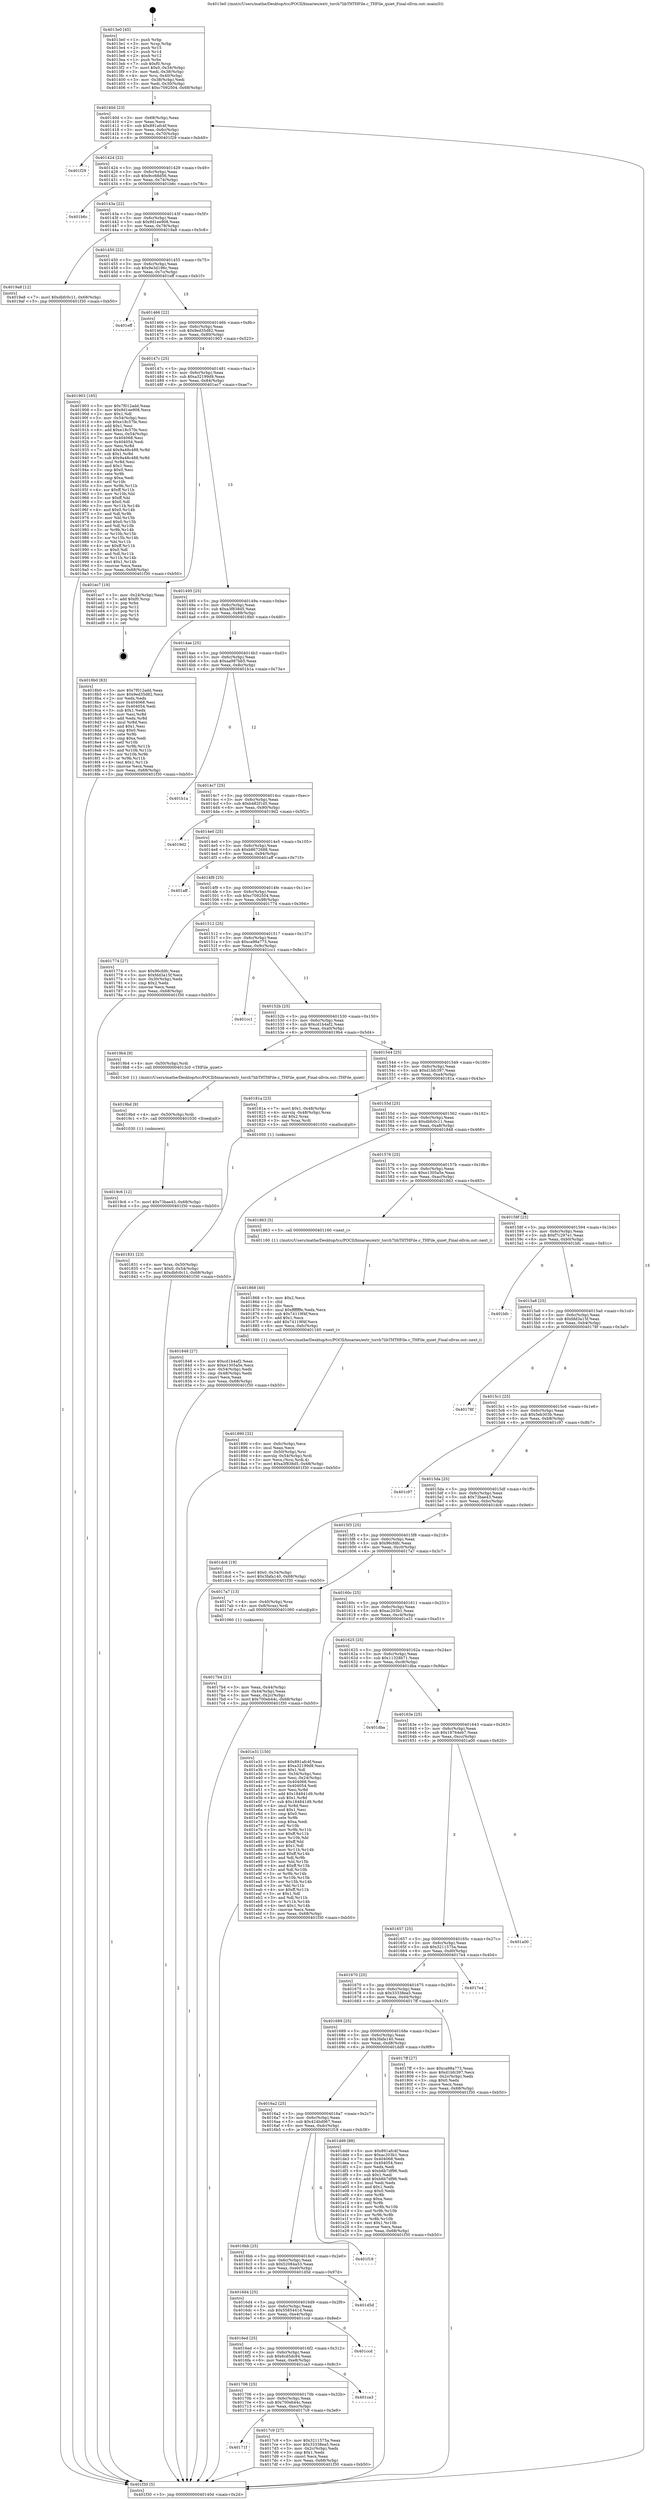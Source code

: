 digraph "0x4013e0" {
  label = "0x4013e0 (/mnt/c/Users/mathe/Desktop/tcc/POCII/binaries/extr_torch7libTHTHFile.c_THFile_quiet_Final-ollvm.out::main(0))"
  labelloc = "t"
  node[shape=record]

  Entry [label="",width=0.3,height=0.3,shape=circle,fillcolor=black,style=filled]
  "0x40140d" [label="{
     0x40140d [23]\l
     | [instrs]\l
     &nbsp;&nbsp;0x40140d \<+3\>: mov -0x68(%rbp),%eax\l
     &nbsp;&nbsp;0x401410 \<+2\>: mov %eax,%ecx\l
     &nbsp;&nbsp;0x401412 \<+6\>: sub $0x891afc4f,%ecx\l
     &nbsp;&nbsp;0x401418 \<+3\>: mov %eax,-0x6c(%rbp)\l
     &nbsp;&nbsp;0x40141b \<+3\>: mov %ecx,-0x70(%rbp)\l
     &nbsp;&nbsp;0x40141e \<+6\>: je 0000000000401f29 \<main+0xb49\>\l
  }"]
  "0x401f29" [label="{
     0x401f29\l
  }", style=dashed]
  "0x401424" [label="{
     0x401424 [22]\l
     | [instrs]\l
     &nbsp;&nbsp;0x401424 \<+5\>: jmp 0000000000401429 \<main+0x49\>\l
     &nbsp;&nbsp;0x401429 \<+3\>: mov -0x6c(%rbp),%eax\l
     &nbsp;&nbsp;0x40142c \<+5\>: sub $0x9cc68d56,%eax\l
     &nbsp;&nbsp;0x401431 \<+3\>: mov %eax,-0x74(%rbp)\l
     &nbsp;&nbsp;0x401434 \<+6\>: je 0000000000401b6c \<main+0x78c\>\l
  }"]
  Exit [label="",width=0.3,height=0.3,shape=circle,fillcolor=black,style=filled,peripheries=2]
  "0x401b6c" [label="{
     0x401b6c\l
  }", style=dashed]
  "0x40143a" [label="{
     0x40143a [22]\l
     | [instrs]\l
     &nbsp;&nbsp;0x40143a \<+5\>: jmp 000000000040143f \<main+0x5f\>\l
     &nbsp;&nbsp;0x40143f \<+3\>: mov -0x6c(%rbp),%eax\l
     &nbsp;&nbsp;0x401442 \<+5\>: sub $0x9d1ee908,%eax\l
     &nbsp;&nbsp;0x401447 \<+3\>: mov %eax,-0x78(%rbp)\l
     &nbsp;&nbsp;0x40144a \<+6\>: je 00000000004019a8 \<main+0x5c8\>\l
  }"]
  "0x4019c6" [label="{
     0x4019c6 [12]\l
     | [instrs]\l
     &nbsp;&nbsp;0x4019c6 \<+7\>: movl $0x73bae43,-0x68(%rbp)\l
     &nbsp;&nbsp;0x4019cd \<+5\>: jmp 0000000000401f30 \<main+0xb50\>\l
  }"]
  "0x4019a8" [label="{
     0x4019a8 [12]\l
     | [instrs]\l
     &nbsp;&nbsp;0x4019a8 \<+7\>: movl $0xdbfc0c11,-0x68(%rbp)\l
     &nbsp;&nbsp;0x4019af \<+5\>: jmp 0000000000401f30 \<main+0xb50\>\l
  }"]
  "0x401450" [label="{
     0x401450 [22]\l
     | [instrs]\l
     &nbsp;&nbsp;0x401450 \<+5\>: jmp 0000000000401455 \<main+0x75\>\l
     &nbsp;&nbsp;0x401455 \<+3\>: mov -0x6c(%rbp),%eax\l
     &nbsp;&nbsp;0x401458 \<+5\>: sub $0x9e3d196c,%eax\l
     &nbsp;&nbsp;0x40145d \<+3\>: mov %eax,-0x7c(%rbp)\l
     &nbsp;&nbsp;0x401460 \<+6\>: je 0000000000401eff \<main+0xb1f\>\l
  }"]
  "0x4019bd" [label="{
     0x4019bd [9]\l
     | [instrs]\l
     &nbsp;&nbsp;0x4019bd \<+4\>: mov -0x50(%rbp),%rdi\l
     &nbsp;&nbsp;0x4019c1 \<+5\>: call 0000000000401030 \<free@plt\>\l
     | [calls]\l
     &nbsp;&nbsp;0x401030 \{1\} (unknown)\l
  }"]
  "0x401eff" [label="{
     0x401eff\l
  }", style=dashed]
  "0x401466" [label="{
     0x401466 [22]\l
     | [instrs]\l
     &nbsp;&nbsp;0x401466 \<+5\>: jmp 000000000040146b \<main+0x8b\>\l
     &nbsp;&nbsp;0x40146b \<+3\>: mov -0x6c(%rbp),%eax\l
     &nbsp;&nbsp;0x40146e \<+5\>: sub $0x9ed35d82,%eax\l
     &nbsp;&nbsp;0x401473 \<+3\>: mov %eax,-0x80(%rbp)\l
     &nbsp;&nbsp;0x401476 \<+6\>: je 0000000000401903 \<main+0x523\>\l
  }"]
  "0x401890" [label="{
     0x401890 [32]\l
     | [instrs]\l
     &nbsp;&nbsp;0x401890 \<+6\>: mov -0xfc(%rbp),%ecx\l
     &nbsp;&nbsp;0x401896 \<+3\>: imul %eax,%ecx\l
     &nbsp;&nbsp;0x401899 \<+4\>: mov -0x50(%rbp),%rsi\l
     &nbsp;&nbsp;0x40189d \<+4\>: movslq -0x54(%rbp),%rdi\l
     &nbsp;&nbsp;0x4018a1 \<+3\>: mov %ecx,(%rsi,%rdi,4)\l
     &nbsp;&nbsp;0x4018a4 \<+7\>: movl $0xa3f838d5,-0x68(%rbp)\l
     &nbsp;&nbsp;0x4018ab \<+5\>: jmp 0000000000401f30 \<main+0xb50\>\l
  }"]
  "0x401903" [label="{
     0x401903 [165]\l
     | [instrs]\l
     &nbsp;&nbsp;0x401903 \<+5\>: mov $0x7f012add,%eax\l
     &nbsp;&nbsp;0x401908 \<+5\>: mov $0x9d1ee908,%ecx\l
     &nbsp;&nbsp;0x40190d \<+2\>: mov $0x1,%dl\l
     &nbsp;&nbsp;0x40190f \<+3\>: mov -0x54(%rbp),%esi\l
     &nbsp;&nbsp;0x401912 \<+6\>: sub $0xe18c57fe,%esi\l
     &nbsp;&nbsp;0x401918 \<+3\>: add $0x1,%esi\l
     &nbsp;&nbsp;0x40191b \<+6\>: add $0xe18c57fe,%esi\l
     &nbsp;&nbsp;0x401921 \<+3\>: mov %esi,-0x54(%rbp)\l
     &nbsp;&nbsp;0x401924 \<+7\>: mov 0x404068,%esi\l
     &nbsp;&nbsp;0x40192b \<+7\>: mov 0x404054,%edi\l
     &nbsp;&nbsp;0x401932 \<+3\>: mov %esi,%r8d\l
     &nbsp;&nbsp;0x401935 \<+7\>: add $0x9a48c488,%r8d\l
     &nbsp;&nbsp;0x40193c \<+4\>: sub $0x1,%r8d\l
     &nbsp;&nbsp;0x401940 \<+7\>: sub $0x9a48c488,%r8d\l
     &nbsp;&nbsp;0x401947 \<+4\>: imul %r8d,%esi\l
     &nbsp;&nbsp;0x40194b \<+3\>: and $0x1,%esi\l
     &nbsp;&nbsp;0x40194e \<+3\>: cmp $0x0,%esi\l
     &nbsp;&nbsp;0x401951 \<+4\>: sete %r9b\l
     &nbsp;&nbsp;0x401955 \<+3\>: cmp $0xa,%edi\l
     &nbsp;&nbsp;0x401958 \<+4\>: setl %r10b\l
     &nbsp;&nbsp;0x40195c \<+3\>: mov %r9b,%r11b\l
     &nbsp;&nbsp;0x40195f \<+4\>: xor $0xff,%r11b\l
     &nbsp;&nbsp;0x401963 \<+3\>: mov %r10b,%bl\l
     &nbsp;&nbsp;0x401966 \<+3\>: xor $0xff,%bl\l
     &nbsp;&nbsp;0x401969 \<+3\>: xor $0x0,%dl\l
     &nbsp;&nbsp;0x40196c \<+3\>: mov %r11b,%r14b\l
     &nbsp;&nbsp;0x40196f \<+4\>: and $0x0,%r14b\l
     &nbsp;&nbsp;0x401973 \<+3\>: and %dl,%r9b\l
     &nbsp;&nbsp;0x401976 \<+3\>: mov %bl,%r15b\l
     &nbsp;&nbsp;0x401979 \<+4\>: and $0x0,%r15b\l
     &nbsp;&nbsp;0x40197d \<+3\>: and %dl,%r10b\l
     &nbsp;&nbsp;0x401980 \<+3\>: or %r9b,%r14b\l
     &nbsp;&nbsp;0x401983 \<+3\>: or %r10b,%r15b\l
     &nbsp;&nbsp;0x401986 \<+3\>: xor %r15b,%r14b\l
     &nbsp;&nbsp;0x401989 \<+3\>: or %bl,%r11b\l
     &nbsp;&nbsp;0x40198c \<+4\>: xor $0xff,%r11b\l
     &nbsp;&nbsp;0x401990 \<+3\>: or $0x0,%dl\l
     &nbsp;&nbsp;0x401993 \<+3\>: and %dl,%r11b\l
     &nbsp;&nbsp;0x401996 \<+3\>: or %r11b,%r14b\l
     &nbsp;&nbsp;0x401999 \<+4\>: test $0x1,%r14b\l
     &nbsp;&nbsp;0x40199d \<+3\>: cmovne %ecx,%eax\l
     &nbsp;&nbsp;0x4019a0 \<+3\>: mov %eax,-0x68(%rbp)\l
     &nbsp;&nbsp;0x4019a3 \<+5\>: jmp 0000000000401f30 \<main+0xb50\>\l
  }"]
  "0x40147c" [label="{
     0x40147c [25]\l
     | [instrs]\l
     &nbsp;&nbsp;0x40147c \<+5\>: jmp 0000000000401481 \<main+0xa1\>\l
     &nbsp;&nbsp;0x401481 \<+3\>: mov -0x6c(%rbp),%eax\l
     &nbsp;&nbsp;0x401484 \<+5\>: sub $0xa32199d9,%eax\l
     &nbsp;&nbsp;0x401489 \<+6\>: mov %eax,-0x84(%rbp)\l
     &nbsp;&nbsp;0x40148f \<+6\>: je 0000000000401ec7 \<main+0xae7\>\l
  }"]
  "0x401868" [label="{
     0x401868 [40]\l
     | [instrs]\l
     &nbsp;&nbsp;0x401868 \<+5\>: mov $0x2,%ecx\l
     &nbsp;&nbsp;0x40186d \<+1\>: cltd\l
     &nbsp;&nbsp;0x40186e \<+2\>: idiv %ecx\l
     &nbsp;&nbsp;0x401870 \<+6\>: imul $0xfffffffe,%edx,%ecx\l
     &nbsp;&nbsp;0x401876 \<+6\>: sub $0x74119f4f,%ecx\l
     &nbsp;&nbsp;0x40187c \<+3\>: add $0x1,%ecx\l
     &nbsp;&nbsp;0x40187f \<+6\>: add $0x74119f4f,%ecx\l
     &nbsp;&nbsp;0x401885 \<+6\>: mov %ecx,-0xfc(%rbp)\l
     &nbsp;&nbsp;0x40188b \<+5\>: call 0000000000401160 \<next_i\>\l
     | [calls]\l
     &nbsp;&nbsp;0x401160 \{1\} (/mnt/c/Users/mathe/Desktop/tcc/POCII/binaries/extr_torch7libTHTHFile.c_THFile_quiet_Final-ollvm.out::next_i)\l
  }"]
  "0x401ec7" [label="{
     0x401ec7 [19]\l
     | [instrs]\l
     &nbsp;&nbsp;0x401ec7 \<+3\>: mov -0x24(%rbp),%eax\l
     &nbsp;&nbsp;0x401eca \<+7\>: add $0xf0,%rsp\l
     &nbsp;&nbsp;0x401ed1 \<+1\>: pop %rbx\l
     &nbsp;&nbsp;0x401ed2 \<+2\>: pop %r12\l
     &nbsp;&nbsp;0x401ed4 \<+2\>: pop %r14\l
     &nbsp;&nbsp;0x401ed6 \<+2\>: pop %r15\l
     &nbsp;&nbsp;0x401ed8 \<+1\>: pop %rbp\l
     &nbsp;&nbsp;0x401ed9 \<+1\>: ret\l
  }"]
  "0x401495" [label="{
     0x401495 [25]\l
     | [instrs]\l
     &nbsp;&nbsp;0x401495 \<+5\>: jmp 000000000040149a \<main+0xba\>\l
     &nbsp;&nbsp;0x40149a \<+3\>: mov -0x6c(%rbp),%eax\l
     &nbsp;&nbsp;0x40149d \<+5\>: sub $0xa3f838d5,%eax\l
     &nbsp;&nbsp;0x4014a2 \<+6\>: mov %eax,-0x88(%rbp)\l
     &nbsp;&nbsp;0x4014a8 \<+6\>: je 00000000004018b0 \<main+0x4d0\>\l
  }"]
  "0x401831" [label="{
     0x401831 [23]\l
     | [instrs]\l
     &nbsp;&nbsp;0x401831 \<+4\>: mov %rax,-0x50(%rbp)\l
     &nbsp;&nbsp;0x401835 \<+7\>: movl $0x0,-0x54(%rbp)\l
     &nbsp;&nbsp;0x40183c \<+7\>: movl $0xdbfc0c11,-0x68(%rbp)\l
     &nbsp;&nbsp;0x401843 \<+5\>: jmp 0000000000401f30 \<main+0xb50\>\l
  }"]
  "0x4018b0" [label="{
     0x4018b0 [83]\l
     | [instrs]\l
     &nbsp;&nbsp;0x4018b0 \<+5\>: mov $0x7f012add,%eax\l
     &nbsp;&nbsp;0x4018b5 \<+5\>: mov $0x9ed35d82,%ecx\l
     &nbsp;&nbsp;0x4018ba \<+2\>: xor %edx,%edx\l
     &nbsp;&nbsp;0x4018bc \<+7\>: mov 0x404068,%esi\l
     &nbsp;&nbsp;0x4018c3 \<+7\>: mov 0x404054,%edi\l
     &nbsp;&nbsp;0x4018ca \<+3\>: sub $0x1,%edx\l
     &nbsp;&nbsp;0x4018cd \<+3\>: mov %esi,%r8d\l
     &nbsp;&nbsp;0x4018d0 \<+3\>: add %edx,%r8d\l
     &nbsp;&nbsp;0x4018d3 \<+4\>: imul %r8d,%esi\l
     &nbsp;&nbsp;0x4018d7 \<+3\>: and $0x1,%esi\l
     &nbsp;&nbsp;0x4018da \<+3\>: cmp $0x0,%esi\l
     &nbsp;&nbsp;0x4018dd \<+4\>: sete %r9b\l
     &nbsp;&nbsp;0x4018e1 \<+3\>: cmp $0xa,%edi\l
     &nbsp;&nbsp;0x4018e4 \<+4\>: setl %r10b\l
     &nbsp;&nbsp;0x4018e8 \<+3\>: mov %r9b,%r11b\l
     &nbsp;&nbsp;0x4018eb \<+3\>: and %r10b,%r11b\l
     &nbsp;&nbsp;0x4018ee \<+3\>: xor %r10b,%r9b\l
     &nbsp;&nbsp;0x4018f1 \<+3\>: or %r9b,%r11b\l
     &nbsp;&nbsp;0x4018f4 \<+4\>: test $0x1,%r11b\l
     &nbsp;&nbsp;0x4018f8 \<+3\>: cmovne %ecx,%eax\l
     &nbsp;&nbsp;0x4018fb \<+3\>: mov %eax,-0x68(%rbp)\l
     &nbsp;&nbsp;0x4018fe \<+5\>: jmp 0000000000401f30 \<main+0xb50\>\l
  }"]
  "0x4014ae" [label="{
     0x4014ae [25]\l
     | [instrs]\l
     &nbsp;&nbsp;0x4014ae \<+5\>: jmp 00000000004014b3 \<main+0xd3\>\l
     &nbsp;&nbsp;0x4014b3 \<+3\>: mov -0x6c(%rbp),%eax\l
     &nbsp;&nbsp;0x4014b6 \<+5\>: sub $0xaa987bb5,%eax\l
     &nbsp;&nbsp;0x4014bb \<+6\>: mov %eax,-0x8c(%rbp)\l
     &nbsp;&nbsp;0x4014c1 \<+6\>: je 0000000000401b1a \<main+0x73a\>\l
  }"]
  "0x40171f" [label="{
     0x40171f\l
  }", style=dashed]
  "0x401b1a" [label="{
     0x401b1a\l
  }", style=dashed]
  "0x4014c7" [label="{
     0x4014c7 [25]\l
     | [instrs]\l
     &nbsp;&nbsp;0x4014c7 \<+5\>: jmp 00000000004014cc \<main+0xec\>\l
     &nbsp;&nbsp;0x4014cc \<+3\>: mov -0x6c(%rbp),%eax\l
     &nbsp;&nbsp;0x4014cf \<+5\>: sub $0xb482f1d5,%eax\l
     &nbsp;&nbsp;0x4014d4 \<+6\>: mov %eax,-0x90(%rbp)\l
     &nbsp;&nbsp;0x4014da \<+6\>: je 00000000004019d2 \<main+0x5f2\>\l
  }"]
  "0x4017c9" [label="{
     0x4017c9 [27]\l
     | [instrs]\l
     &nbsp;&nbsp;0x4017c9 \<+5\>: mov $0x3211575a,%eax\l
     &nbsp;&nbsp;0x4017ce \<+5\>: mov $0x33338ea5,%ecx\l
     &nbsp;&nbsp;0x4017d3 \<+3\>: mov -0x2c(%rbp),%edx\l
     &nbsp;&nbsp;0x4017d6 \<+3\>: cmp $0x1,%edx\l
     &nbsp;&nbsp;0x4017d9 \<+3\>: cmovl %ecx,%eax\l
     &nbsp;&nbsp;0x4017dc \<+3\>: mov %eax,-0x68(%rbp)\l
     &nbsp;&nbsp;0x4017df \<+5\>: jmp 0000000000401f30 \<main+0xb50\>\l
  }"]
  "0x4019d2" [label="{
     0x4019d2\l
  }", style=dashed]
  "0x4014e0" [label="{
     0x4014e0 [25]\l
     | [instrs]\l
     &nbsp;&nbsp;0x4014e0 \<+5\>: jmp 00000000004014e5 \<main+0x105\>\l
     &nbsp;&nbsp;0x4014e5 \<+3\>: mov -0x6c(%rbp),%eax\l
     &nbsp;&nbsp;0x4014e8 \<+5\>: sub $0xb8672688,%eax\l
     &nbsp;&nbsp;0x4014ed \<+6\>: mov %eax,-0x94(%rbp)\l
     &nbsp;&nbsp;0x4014f3 \<+6\>: je 0000000000401aff \<main+0x71f\>\l
  }"]
  "0x401706" [label="{
     0x401706 [25]\l
     | [instrs]\l
     &nbsp;&nbsp;0x401706 \<+5\>: jmp 000000000040170b \<main+0x32b\>\l
     &nbsp;&nbsp;0x40170b \<+3\>: mov -0x6c(%rbp),%eax\l
     &nbsp;&nbsp;0x40170e \<+5\>: sub $0x700eb44c,%eax\l
     &nbsp;&nbsp;0x401713 \<+6\>: mov %eax,-0xec(%rbp)\l
     &nbsp;&nbsp;0x401719 \<+6\>: je 00000000004017c9 \<main+0x3e9\>\l
  }"]
  "0x401aff" [label="{
     0x401aff\l
  }", style=dashed]
  "0x4014f9" [label="{
     0x4014f9 [25]\l
     | [instrs]\l
     &nbsp;&nbsp;0x4014f9 \<+5\>: jmp 00000000004014fe \<main+0x11e\>\l
     &nbsp;&nbsp;0x4014fe \<+3\>: mov -0x6c(%rbp),%eax\l
     &nbsp;&nbsp;0x401501 \<+5\>: sub $0xc7092504,%eax\l
     &nbsp;&nbsp;0x401506 \<+6\>: mov %eax,-0x98(%rbp)\l
     &nbsp;&nbsp;0x40150c \<+6\>: je 0000000000401774 \<main+0x394\>\l
  }"]
  "0x401ca3" [label="{
     0x401ca3\l
  }", style=dashed]
  "0x401774" [label="{
     0x401774 [27]\l
     | [instrs]\l
     &nbsp;&nbsp;0x401774 \<+5\>: mov $0x96cfdfc,%eax\l
     &nbsp;&nbsp;0x401779 \<+5\>: mov $0xfdd3a15f,%ecx\l
     &nbsp;&nbsp;0x40177e \<+3\>: mov -0x30(%rbp),%edx\l
     &nbsp;&nbsp;0x401781 \<+3\>: cmp $0x2,%edx\l
     &nbsp;&nbsp;0x401784 \<+3\>: cmovne %ecx,%eax\l
     &nbsp;&nbsp;0x401787 \<+3\>: mov %eax,-0x68(%rbp)\l
     &nbsp;&nbsp;0x40178a \<+5\>: jmp 0000000000401f30 \<main+0xb50\>\l
  }"]
  "0x401512" [label="{
     0x401512 [25]\l
     | [instrs]\l
     &nbsp;&nbsp;0x401512 \<+5\>: jmp 0000000000401517 \<main+0x137\>\l
     &nbsp;&nbsp;0x401517 \<+3\>: mov -0x6c(%rbp),%eax\l
     &nbsp;&nbsp;0x40151a \<+5\>: sub $0xca98a773,%eax\l
     &nbsp;&nbsp;0x40151f \<+6\>: mov %eax,-0x9c(%rbp)\l
     &nbsp;&nbsp;0x401525 \<+6\>: je 0000000000401cc1 \<main+0x8e1\>\l
  }"]
  "0x401f30" [label="{
     0x401f30 [5]\l
     | [instrs]\l
     &nbsp;&nbsp;0x401f30 \<+5\>: jmp 000000000040140d \<main+0x2d\>\l
  }"]
  "0x4013e0" [label="{
     0x4013e0 [45]\l
     | [instrs]\l
     &nbsp;&nbsp;0x4013e0 \<+1\>: push %rbp\l
     &nbsp;&nbsp;0x4013e1 \<+3\>: mov %rsp,%rbp\l
     &nbsp;&nbsp;0x4013e4 \<+2\>: push %r15\l
     &nbsp;&nbsp;0x4013e6 \<+2\>: push %r14\l
     &nbsp;&nbsp;0x4013e8 \<+2\>: push %r12\l
     &nbsp;&nbsp;0x4013ea \<+1\>: push %rbx\l
     &nbsp;&nbsp;0x4013eb \<+7\>: sub $0xf0,%rsp\l
     &nbsp;&nbsp;0x4013f2 \<+7\>: movl $0x0,-0x34(%rbp)\l
     &nbsp;&nbsp;0x4013f9 \<+3\>: mov %edi,-0x38(%rbp)\l
     &nbsp;&nbsp;0x4013fc \<+4\>: mov %rsi,-0x40(%rbp)\l
     &nbsp;&nbsp;0x401400 \<+3\>: mov -0x38(%rbp),%edi\l
     &nbsp;&nbsp;0x401403 \<+3\>: mov %edi,-0x30(%rbp)\l
     &nbsp;&nbsp;0x401406 \<+7\>: movl $0xc7092504,-0x68(%rbp)\l
  }"]
  "0x4016ed" [label="{
     0x4016ed [25]\l
     | [instrs]\l
     &nbsp;&nbsp;0x4016ed \<+5\>: jmp 00000000004016f2 \<main+0x312\>\l
     &nbsp;&nbsp;0x4016f2 \<+3\>: mov -0x6c(%rbp),%eax\l
     &nbsp;&nbsp;0x4016f5 \<+5\>: sub $0x6cd5dc84,%eax\l
     &nbsp;&nbsp;0x4016fa \<+6\>: mov %eax,-0xe8(%rbp)\l
     &nbsp;&nbsp;0x401700 \<+6\>: je 0000000000401ca3 \<main+0x8c3\>\l
  }"]
  "0x401cc1" [label="{
     0x401cc1\l
  }", style=dashed]
  "0x40152b" [label="{
     0x40152b [25]\l
     | [instrs]\l
     &nbsp;&nbsp;0x40152b \<+5\>: jmp 0000000000401530 \<main+0x150\>\l
     &nbsp;&nbsp;0x401530 \<+3\>: mov -0x6c(%rbp),%eax\l
     &nbsp;&nbsp;0x401533 \<+5\>: sub $0xcd1b4af2,%eax\l
     &nbsp;&nbsp;0x401538 \<+6\>: mov %eax,-0xa0(%rbp)\l
     &nbsp;&nbsp;0x40153e \<+6\>: je 00000000004019b4 \<main+0x5d4\>\l
  }"]
  "0x401ccd" [label="{
     0x401ccd\l
  }", style=dashed]
  "0x4019b4" [label="{
     0x4019b4 [9]\l
     | [instrs]\l
     &nbsp;&nbsp;0x4019b4 \<+4\>: mov -0x50(%rbp),%rdi\l
     &nbsp;&nbsp;0x4019b8 \<+5\>: call 00000000004013c0 \<THFile_quiet\>\l
     | [calls]\l
     &nbsp;&nbsp;0x4013c0 \{1\} (/mnt/c/Users/mathe/Desktop/tcc/POCII/binaries/extr_torch7libTHTHFile.c_THFile_quiet_Final-ollvm.out::THFile_quiet)\l
  }"]
  "0x401544" [label="{
     0x401544 [25]\l
     | [instrs]\l
     &nbsp;&nbsp;0x401544 \<+5\>: jmp 0000000000401549 \<main+0x169\>\l
     &nbsp;&nbsp;0x401549 \<+3\>: mov -0x6c(%rbp),%eax\l
     &nbsp;&nbsp;0x40154c \<+5\>: sub $0xd1bfc397,%eax\l
     &nbsp;&nbsp;0x401551 \<+6\>: mov %eax,-0xa4(%rbp)\l
     &nbsp;&nbsp;0x401557 \<+6\>: je 000000000040181a \<main+0x43a\>\l
  }"]
  "0x4016d4" [label="{
     0x4016d4 [25]\l
     | [instrs]\l
     &nbsp;&nbsp;0x4016d4 \<+5\>: jmp 00000000004016d9 \<main+0x2f9\>\l
     &nbsp;&nbsp;0x4016d9 \<+3\>: mov -0x6c(%rbp),%eax\l
     &nbsp;&nbsp;0x4016dc \<+5\>: sub $0x5585441d,%eax\l
     &nbsp;&nbsp;0x4016e1 \<+6\>: mov %eax,-0xe4(%rbp)\l
     &nbsp;&nbsp;0x4016e7 \<+6\>: je 0000000000401ccd \<main+0x8ed\>\l
  }"]
  "0x40181a" [label="{
     0x40181a [23]\l
     | [instrs]\l
     &nbsp;&nbsp;0x40181a \<+7\>: movl $0x1,-0x48(%rbp)\l
     &nbsp;&nbsp;0x401821 \<+4\>: movslq -0x48(%rbp),%rax\l
     &nbsp;&nbsp;0x401825 \<+4\>: shl $0x2,%rax\l
     &nbsp;&nbsp;0x401829 \<+3\>: mov %rax,%rdi\l
     &nbsp;&nbsp;0x40182c \<+5\>: call 0000000000401050 \<malloc@plt\>\l
     | [calls]\l
     &nbsp;&nbsp;0x401050 \{1\} (unknown)\l
  }"]
  "0x40155d" [label="{
     0x40155d [25]\l
     | [instrs]\l
     &nbsp;&nbsp;0x40155d \<+5\>: jmp 0000000000401562 \<main+0x182\>\l
     &nbsp;&nbsp;0x401562 \<+3\>: mov -0x6c(%rbp),%eax\l
     &nbsp;&nbsp;0x401565 \<+5\>: sub $0xdbfc0c11,%eax\l
     &nbsp;&nbsp;0x40156a \<+6\>: mov %eax,-0xa8(%rbp)\l
     &nbsp;&nbsp;0x401570 \<+6\>: je 0000000000401848 \<main+0x468\>\l
  }"]
  "0x401d5d" [label="{
     0x401d5d\l
  }", style=dashed]
  "0x401848" [label="{
     0x401848 [27]\l
     | [instrs]\l
     &nbsp;&nbsp;0x401848 \<+5\>: mov $0xcd1b4af2,%eax\l
     &nbsp;&nbsp;0x40184d \<+5\>: mov $0xe1305a5e,%ecx\l
     &nbsp;&nbsp;0x401852 \<+3\>: mov -0x54(%rbp),%edx\l
     &nbsp;&nbsp;0x401855 \<+3\>: cmp -0x48(%rbp),%edx\l
     &nbsp;&nbsp;0x401858 \<+3\>: cmovl %ecx,%eax\l
     &nbsp;&nbsp;0x40185b \<+3\>: mov %eax,-0x68(%rbp)\l
     &nbsp;&nbsp;0x40185e \<+5\>: jmp 0000000000401f30 \<main+0xb50\>\l
  }"]
  "0x401576" [label="{
     0x401576 [25]\l
     | [instrs]\l
     &nbsp;&nbsp;0x401576 \<+5\>: jmp 000000000040157b \<main+0x19b\>\l
     &nbsp;&nbsp;0x40157b \<+3\>: mov -0x6c(%rbp),%eax\l
     &nbsp;&nbsp;0x40157e \<+5\>: sub $0xe1305a5e,%eax\l
     &nbsp;&nbsp;0x401583 \<+6\>: mov %eax,-0xac(%rbp)\l
     &nbsp;&nbsp;0x401589 \<+6\>: je 0000000000401863 \<main+0x483\>\l
  }"]
  "0x4016bb" [label="{
     0x4016bb [25]\l
     | [instrs]\l
     &nbsp;&nbsp;0x4016bb \<+5\>: jmp 00000000004016c0 \<main+0x2e0\>\l
     &nbsp;&nbsp;0x4016c0 \<+3\>: mov -0x6c(%rbp),%eax\l
     &nbsp;&nbsp;0x4016c3 \<+5\>: sub $0x52084a53,%eax\l
     &nbsp;&nbsp;0x4016c8 \<+6\>: mov %eax,-0xe0(%rbp)\l
     &nbsp;&nbsp;0x4016ce \<+6\>: je 0000000000401d5d \<main+0x97d\>\l
  }"]
  "0x401863" [label="{
     0x401863 [5]\l
     | [instrs]\l
     &nbsp;&nbsp;0x401863 \<+5\>: call 0000000000401160 \<next_i\>\l
     | [calls]\l
     &nbsp;&nbsp;0x401160 \{1\} (/mnt/c/Users/mathe/Desktop/tcc/POCII/binaries/extr_torch7libTHTHFile.c_THFile_quiet_Final-ollvm.out::next_i)\l
  }"]
  "0x40158f" [label="{
     0x40158f [25]\l
     | [instrs]\l
     &nbsp;&nbsp;0x40158f \<+5\>: jmp 0000000000401594 \<main+0x1b4\>\l
     &nbsp;&nbsp;0x401594 \<+3\>: mov -0x6c(%rbp),%eax\l
     &nbsp;&nbsp;0x401597 \<+5\>: sub $0xf7c297e1,%eax\l
     &nbsp;&nbsp;0x40159c \<+6\>: mov %eax,-0xb0(%rbp)\l
     &nbsp;&nbsp;0x4015a2 \<+6\>: je 0000000000401bfc \<main+0x81c\>\l
  }"]
  "0x401f18" [label="{
     0x401f18\l
  }", style=dashed]
  "0x401bfc" [label="{
     0x401bfc\l
  }", style=dashed]
  "0x4015a8" [label="{
     0x4015a8 [25]\l
     | [instrs]\l
     &nbsp;&nbsp;0x4015a8 \<+5\>: jmp 00000000004015ad \<main+0x1cd\>\l
     &nbsp;&nbsp;0x4015ad \<+3\>: mov -0x6c(%rbp),%eax\l
     &nbsp;&nbsp;0x4015b0 \<+5\>: sub $0xfdd3a15f,%eax\l
     &nbsp;&nbsp;0x4015b5 \<+6\>: mov %eax,-0xb4(%rbp)\l
     &nbsp;&nbsp;0x4015bb \<+6\>: je 000000000040178f \<main+0x3af\>\l
  }"]
  "0x4016a2" [label="{
     0x4016a2 [25]\l
     | [instrs]\l
     &nbsp;&nbsp;0x4016a2 \<+5\>: jmp 00000000004016a7 \<main+0x2c7\>\l
     &nbsp;&nbsp;0x4016a7 \<+3\>: mov -0x6c(%rbp),%eax\l
     &nbsp;&nbsp;0x4016aa \<+5\>: sub $0x424bd067,%eax\l
     &nbsp;&nbsp;0x4016af \<+6\>: mov %eax,-0xdc(%rbp)\l
     &nbsp;&nbsp;0x4016b5 \<+6\>: je 0000000000401f18 \<main+0xb38\>\l
  }"]
  "0x40178f" [label="{
     0x40178f\l
  }", style=dashed]
  "0x4015c1" [label="{
     0x4015c1 [25]\l
     | [instrs]\l
     &nbsp;&nbsp;0x4015c1 \<+5\>: jmp 00000000004015c6 \<main+0x1e6\>\l
     &nbsp;&nbsp;0x4015c6 \<+3\>: mov -0x6c(%rbp),%eax\l
     &nbsp;&nbsp;0x4015c9 \<+5\>: sub $0x5eb303b,%eax\l
     &nbsp;&nbsp;0x4015ce \<+6\>: mov %eax,-0xb8(%rbp)\l
     &nbsp;&nbsp;0x4015d4 \<+6\>: je 0000000000401c97 \<main+0x8b7\>\l
  }"]
  "0x401dd9" [label="{
     0x401dd9 [88]\l
     | [instrs]\l
     &nbsp;&nbsp;0x401dd9 \<+5\>: mov $0x891afc4f,%eax\l
     &nbsp;&nbsp;0x401dde \<+5\>: mov $0xac203b1,%ecx\l
     &nbsp;&nbsp;0x401de3 \<+7\>: mov 0x404068,%edx\l
     &nbsp;&nbsp;0x401dea \<+7\>: mov 0x404054,%esi\l
     &nbsp;&nbsp;0x401df1 \<+2\>: mov %edx,%edi\l
     &nbsp;&nbsp;0x401df3 \<+6\>: sub $0xb6b7df96,%edi\l
     &nbsp;&nbsp;0x401df9 \<+3\>: sub $0x1,%edi\l
     &nbsp;&nbsp;0x401dfc \<+6\>: add $0xb6b7df96,%edi\l
     &nbsp;&nbsp;0x401e02 \<+3\>: imul %edi,%edx\l
     &nbsp;&nbsp;0x401e05 \<+3\>: and $0x1,%edx\l
     &nbsp;&nbsp;0x401e08 \<+3\>: cmp $0x0,%edx\l
     &nbsp;&nbsp;0x401e0b \<+4\>: sete %r8b\l
     &nbsp;&nbsp;0x401e0f \<+3\>: cmp $0xa,%esi\l
     &nbsp;&nbsp;0x401e12 \<+4\>: setl %r9b\l
     &nbsp;&nbsp;0x401e16 \<+3\>: mov %r8b,%r10b\l
     &nbsp;&nbsp;0x401e19 \<+3\>: and %r9b,%r10b\l
     &nbsp;&nbsp;0x401e1c \<+3\>: xor %r9b,%r8b\l
     &nbsp;&nbsp;0x401e1f \<+3\>: or %r8b,%r10b\l
     &nbsp;&nbsp;0x401e22 \<+4\>: test $0x1,%r10b\l
     &nbsp;&nbsp;0x401e26 \<+3\>: cmovne %ecx,%eax\l
     &nbsp;&nbsp;0x401e29 \<+3\>: mov %eax,-0x68(%rbp)\l
     &nbsp;&nbsp;0x401e2c \<+5\>: jmp 0000000000401f30 \<main+0xb50\>\l
  }"]
  "0x401c97" [label="{
     0x401c97\l
  }", style=dashed]
  "0x4015da" [label="{
     0x4015da [25]\l
     | [instrs]\l
     &nbsp;&nbsp;0x4015da \<+5\>: jmp 00000000004015df \<main+0x1ff\>\l
     &nbsp;&nbsp;0x4015df \<+3\>: mov -0x6c(%rbp),%eax\l
     &nbsp;&nbsp;0x4015e2 \<+5\>: sub $0x73bae43,%eax\l
     &nbsp;&nbsp;0x4015e7 \<+6\>: mov %eax,-0xbc(%rbp)\l
     &nbsp;&nbsp;0x4015ed \<+6\>: je 0000000000401dc6 \<main+0x9e6\>\l
  }"]
  "0x401689" [label="{
     0x401689 [25]\l
     | [instrs]\l
     &nbsp;&nbsp;0x401689 \<+5\>: jmp 000000000040168e \<main+0x2ae\>\l
     &nbsp;&nbsp;0x40168e \<+3\>: mov -0x6c(%rbp),%eax\l
     &nbsp;&nbsp;0x401691 \<+5\>: sub $0x3fafa140,%eax\l
     &nbsp;&nbsp;0x401696 \<+6\>: mov %eax,-0xd8(%rbp)\l
     &nbsp;&nbsp;0x40169c \<+6\>: je 0000000000401dd9 \<main+0x9f9\>\l
  }"]
  "0x401dc6" [label="{
     0x401dc6 [19]\l
     | [instrs]\l
     &nbsp;&nbsp;0x401dc6 \<+7\>: movl $0x0,-0x34(%rbp)\l
     &nbsp;&nbsp;0x401dcd \<+7\>: movl $0x3fafa140,-0x68(%rbp)\l
     &nbsp;&nbsp;0x401dd4 \<+5\>: jmp 0000000000401f30 \<main+0xb50\>\l
  }"]
  "0x4015f3" [label="{
     0x4015f3 [25]\l
     | [instrs]\l
     &nbsp;&nbsp;0x4015f3 \<+5\>: jmp 00000000004015f8 \<main+0x218\>\l
     &nbsp;&nbsp;0x4015f8 \<+3\>: mov -0x6c(%rbp),%eax\l
     &nbsp;&nbsp;0x4015fb \<+5\>: sub $0x96cfdfc,%eax\l
     &nbsp;&nbsp;0x401600 \<+6\>: mov %eax,-0xc0(%rbp)\l
     &nbsp;&nbsp;0x401606 \<+6\>: je 00000000004017a7 \<main+0x3c7\>\l
  }"]
  "0x4017ff" [label="{
     0x4017ff [27]\l
     | [instrs]\l
     &nbsp;&nbsp;0x4017ff \<+5\>: mov $0xca98a773,%eax\l
     &nbsp;&nbsp;0x401804 \<+5\>: mov $0xd1bfc397,%ecx\l
     &nbsp;&nbsp;0x401809 \<+3\>: mov -0x2c(%rbp),%edx\l
     &nbsp;&nbsp;0x40180c \<+3\>: cmp $0x0,%edx\l
     &nbsp;&nbsp;0x40180f \<+3\>: cmove %ecx,%eax\l
     &nbsp;&nbsp;0x401812 \<+3\>: mov %eax,-0x68(%rbp)\l
     &nbsp;&nbsp;0x401815 \<+5\>: jmp 0000000000401f30 \<main+0xb50\>\l
  }"]
  "0x4017a7" [label="{
     0x4017a7 [13]\l
     | [instrs]\l
     &nbsp;&nbsp;0x4017a7 \<+4\>: mov -0x40(%rbp),%rax\l
     &nbsp;&nbsp;0x4017ab \<+4\>: mov 0x8(%rax),%rdi\l
     &nbsp;&nbsp;0x4017af \<+5\>: call 0000000000401060 \<atoi@plt\>\l
     | [calls]\l
     &nbsp;&nbsp;0x401060 \{1\} (unknown)\l
  }"]
  "0x40160c" [label="{
     0x40160c [25]\l
     | [instrs]\l
     &nbsp;&nbsp;0x40160c \<+5\>: jmp 0000000000401611 \<main+0x231\>\l
     &nbsp;&nbsp;0x401611 \<+3\>: mov -0x6c(%rbp),%eax\l
     &nbsp;&nbsp;0x401614 \<+5\>: sub $0xac203b1,%eax\l
     &nbsp;&nbsp;0x401619 \<+6\>: mov %eax,-0xc4(%rbp)\l
     &nbsp;&nbsp;0x40161f \<+6\>: je 0000000000401e31 \<main+0xa51\>\l
  }"]
  "0x4017b4" [label="{
     0x4017b4 [21]\l
     | [instrs]\l
     &nbsp;&nbsp;0x4017b4 \<+3\>: mov %eax,-0x44(%rbp)\l
     &nbsp;&nbsp;0x4017b7 \<+3\>: mov -0x44(%rbp),%eax\l
     &nbsp;&nbsp;0x4017ba \<+3\>: mov %eax,-0x2c(%rbp)\l
     &nbsp;&nbsp;0x4017bd \<+7\>: movl $0x700eb44c,-0x68(%rbp)\l
     &nbsp;&nbsp;0x4017c4 \<+5\>: jmp 0000000000401f30 \<main+0xb50\>\l
  }"]
  "0x401670" [label="{
     0x401670 [25]\l
     | [instrs]\l
     &nbsp;&nbsp;0x401670 \<+5\>: jmp 0000000000401675 \<main+0x295\>\l
     &nbsp;&nbsp;0x401675 \<+3\>: mov -0x6c(%rbp),%eax\l
     &nbsp;&nbsp;0x401678 \<+5\>: sub $0x33338ea5,%eax\l
     &nbsp;&nbsp;0x40167d \<+6\>: mov %eax,-0xd4(%rbp)\l
     &nbsp;&nbsp;0x401683 \<+6\>: je 00000000004017ff \<main+0x41f\>\l
  }"]
  "0x401e31" [label="{
     0x401e31 [150]\l
     | [instrs]\l
     &nbsp;&nbsp;0x401e31 \<+5\>: mov $0x891afc4f,%eax\l
     &nbsp;&nbsp;0x401e36 \<+5\>: mov $0xa32199d9,%ecx\l
     &nbsp;&nbsp;0x401e3b \<+2\>: mov $0x1,%dl\l
     &nbsp;&nbsp;0x401e3d \<+3\>: mov -0x34(%rbp),%esi\l
     &nbsp;&nbsp;0x401e40 \<+3\>: mov %esi,-0x24(%rbp)\l
     &nbsp;&nbsp;0x401e43 \<+7\>: mov 0x404068,%esi\l
     &nbsp;&nbsp;0x401e4a \<+7\>: mov 0x404054,%edi\l
     &nbsp;&nbsp;0x401e51 \<+3\>: mov %esi,%r8d\l
     &nbsp;&nbsp;0x401e54 \<+7\>: add $0x184841d9,%r8d\l
     &nbsp;&nbsp;0x401e5b \<+4\>: sub $0x1,%r8d\l
     &nbsp;&nbsp;0x401e5f \<+7\>: sub $0x184841d9,%r8d\l
     &nbsp;&nbsp;0x401e66 \<+4\>: imul %r8d,%esi\l
     &nbsp;&nbsp;0x401e6a \<+3\>: and $0x1,%esi\l
     &nbsp;&nbsp;0x401e6d \<+3\>: cmp $0x0,%esi\l
     &nbsp;&nbsp;0x401e70 \<+4\>: sete %r9b\l
     &nbsp;&nbsp;0x401e74 \<+3\>: cmp $0xa,%edi\l
     &nbsp;&nbsp;0x401e77 \<+4\>: setl %r10b\l
     &nbsp;&nbsp;0x401e7b \<+3\>: mov %r9b,%r11b\l
     &nbsp;&nbsp;0x401e7e \<+4\>: xor $0xff,%r11b\l
     &nbsp;&nbsp;0x401e82 \<+3\>: mov %r10b,%bl\l
     &nbsp;&nbsp;0x401e85 \<+3\>: xor $0xff,%bl\l
     &nbsp;&nbsp;0x401e88 \<+3\>: xor $0x1,%dl\l
     &nbsp;&nbsp;0x401e8b \<+3\>: mov %r11b,%r14b\l
     &nbsp;&nbsp;0x401e8e \<+4\>: and $0xff,%r14b\l
     &nbsp;&nbsp;0x401e92 \<+3\>: and %dl,%r9b\l
     &nbsp;&nbsp;0x401e95 \<+3\>: mov %bl,%r15b\l
     &nbsp;&nbsp;0x401e98 \<+4\>: and $0xff,%r15b\l
     &nbsp;&nbsp;0x401e9c \<+3\>: and %dl,%r10b\l
     &nbsp;&nbsp;0x401e9f \<+3\>: or %r9b,%r14b\l
     &nbsp;&nbsp;0x401ea2 \<+3\>: or %r10b,%r15b\l
     &nbsp;&nbsp;0x401ea5 \<+3\>: xor %r15b,%r14b\l
     &nbsp;&nbsp;0x401ea8 \<+3\>: or %bl,%r11b\l
     &nbsp;&nbsp;0x401eab \<+4\>: xor $0xff,%r11b\l
     &nbsp;&nbsp;0x401eaf \<+3\>: or $0x1,%dl\l
     &nbsp;&nbsp;0x401eb2 \<+3\>: and %dl,%r11b\l
     &nbsp;&nbsp;0x401eb5 \<+3\>: or %r11b,%r14b\l
     &nbsp;&nbsp;0x401eb8 \<+4\>: test $0x1,%r14b\l
     &nbsp;&nbsp;0x401ebc \<+3\>: cmovne %ecx,%eax\l
     &nbsp;&nbsp;0x401ebf \<+3\>: mov %eax,-0x68(%rbp)\l
     &nbsp;&nbsp;0x401ec2 \<+5\>: jmp 0000000000401f30 \<main+0xb50\>\l
  }"]
  "0x401625" [label="{
     0x401625 [25]\l
     | [instrs]\l
     &nbsp;&nbsp;0x401625 \<+5\>: jmp 000000000040162a \<main+0x24a\>\l
     &nbsp;&nbsp;0x40162a \<+3\>: mov -0x6c(%rbp),%eax\l
     &nbsp;&nbsp;0x40162d \<+5\>: sub $0x11328b71,%eax\l
     &nbsp;&nbsp;0x401632 \<+6\>: mov %eax,-0xc8(%rbp)\l
     &nbsp;&nbsp;0x401638 \<+6\>: je 0000000000401dba \<main+0x9da\>\l
  }"]
  "0x4017e4" [label="{
     0x4017e4\l
  }", style=dashed]
  "0x401dba" [label="{
     0x401dba\l
  }", style=dashed]
  "0x40163e" [label="{
     0x40163e [25]\l
     | [instrs]\l
     &nbsp;&nbsp;0x40163e \<+5\>: jmp 0000000000401643 \<main+0x263\>\l
     &nbsp;&nbsp;0x401643 \<+3\>: mov -0x6c(%rbp),%eax\l
     &nbsp;&nbsp;0x401646 \<+5\>: sub $0x18764eb7,%eax\l
     &nbsp;&nbsp;0x40164b \<+6\>: mov %eax,-0xcc(%rbp)\l
     &nbsp;&nbsp;0x401651 \<+6\>: je 0000000000401a00 \<main+0x620\>\l
  }"]
  "0x401657" [label="{
     0x401657 [25]\l
     | [instrs]\l
     &nbsp;&nbsp;0x401657 \<+5\>: jmp 000000000040165c \<main+0x27c\>\l
     &nbsp;&nbsp;0x40165c \<+3\>: mov -0x6c(%rbp),%eax\l
     &nbsp;&nbsp;0x40165f \<+5\>: sub $0x3211575a,%eax\l
     &nbsp;&nbsp;0x401664 \<+6\>: mov %eax,-0xd0(%rbp)\l
     &nbsp;&nbsp;0x40166a \<+6\>: je 00000000004017e4 \<main+0x404\>\l
  }"]
  "0x401a00" [label="{
     0x401a00\l
  }", style=dashed]
  Entry -> "0x4013e0" [label=" 1"]
  "0x40140d" -> "0x401f29" [label=" 0"]
  "0x40140d" -> "0x401424" [label=" 16"]
  "0x401ec7" -> Exit [label=" 1"]
  "0x401424" -> "0x401b6c" [label=" 0"]
  "0x401424" -> "0x40143a" [label=" 16"]
  "0x401e31" -> "0x401f30" [label=" 1"]
  "0x40143a" -> "0x4019a8" [label=" 1"]
  "0x40143a" -> "0x401450" [label=" 15"]
  "0x401dd9" -> "0x401f30" [label=" 1"]
  "0x401450" -> "0x401eff" [label=" 0"]
  "0x401450" -> "0x401466" [label=" 15"]
  "0x401dc6" -> "0x401f30" [label=" 1"]
  "0x401466" -> "0x401903" [label=" 1"]
  "0x401466" -> "0x40147c" [label=" 14"]
  "0x4019c6" -> "0x401f30" [label=" 1"]
  "0x40147c" -> "0x401ec7" [label=" 1"]
  "0x40147c" -> "0x401495" [label=" 13"]
  "0x4019bd" -> "0x4019c6" [label=" 1"]
  "0x401495" -> "0x4018b0" [label=" 1"]
  "0x401495" -> "0x4014ae" [label=" 12"]
  "0x4019b4" -> "0x4019bd" [label=" 1"]
  "0x4014ae" -> "0x401b1a" [label=" 0"]
  "0x4014ae" -> "0x4014c7" [label=" 12"]
  "0x4019a8" -> "0x401f30" [label=" 1"]
  "0x4014c7" -> "0x4019d2" [label=" 0"]
  "0x4014c7" -> "0x4014e0" [label=" 12"]
  "0x401903" -> "0x401f30" [label=" 1"]
  "0x4014e0" -> "0x401aff" [label=" 0"]
  "0x4014e0" -> "0x4014f9" [label=" 12"]
  "0x401890" -> "0x401f30" [label=" 1"]
  "0x4014f9" -> "0x401774" [label=" 1"]
  "0x4014f9" -> "0x401512" [label=" 11"]
  "0x401774" -> "0x401f30" [label=" 1"]
  "0x4013e0" -> "0x40140d" [label=" 1"]
  "0x401f30" -> "0x40140d" [label=" 15"]
  "0x401868" -> "0x401890" [label=" 1"]
  "0x401512" -> "0x401cc1" [label=" 0"]
  "0x401512" -> "0x40152b" [label=" 11"]
  "0x401848" -> "0x401f30" [label=" 2"]
  "0x40152b" -> "0x4019b4" [label=" 1"]
  "0x40152b" -> "0x401544" [label=" 10"]
  "0x401831" -> "0x401f30" [label=" 1"]
  "0x401544" -> "0x40181a" [label=" 1"]
  "0x401544" -> "0x40155d" [label=" 9"]
  "0x4017ff" -> "0x401f30" [label=" 1"]
  "0x40155d" -> "0x401848" [label=" 2"]
  "0x40155d" -> "0x401576" [label=" 7"]
  "0x4017c9" -> "0x401f30" [label=" 1"]
  "0x401576" -> "0x401863" [label=" 1"]
  "0x401576" -> "0x40158f" [label=" 6"]
  "0x401706" -> "0x4017c9" [label=" 1"]
  "0x40158f" -> "0x401bfc" [label=" 0"]
  "0x40158f" -> "0x4015a8" [label=" 6"]
  "0x4018b0" -> "0x401f30" [label=" 1"]
  "0x4015a8" -> "0x40178f" [label=" 0"]
  "0x4015a8" -> "0x4015c1" [label=" 6"]
  "0x4016ed" -> "0x401ca3" [label=" 0"]
  "0x4015c1" -> "0x401c97" [label=" 0"]
  "0x4015c1" -> "0x4015da" [label=" 6"]
  "0x401863" -> "0x401868" [label=" 1"]
  "0x4015da" -> "0x401dc6" [label=" 1"]
  "0x4015da" -> "0x4015f3" [label=" 5"]
  "0x4016d4" -> "0x401ccd" [label=" 0"]
  "0x4015f3" -> "0x4017a7" [label=" 1"]
  "0x4015f3" -> "0x40160c" [label=" 4"]
  "0x4017a7" -> "0x4017b4" [label=" 1"]
  "0x4017b4" -> "0x401f30" [label=" 1"]
  "0x40181a" -> "0x401831" [label=" 1"]
  "0x40160c" -> "0x401e31" [label=" 1"]
  "0x40160c" -> "0x401625" [label=" 3"]
  "0x4016bb" -> "0x401d5d" [label=" 0"]
  "0x401625" -> "0x401dba" [label=" 0"]
  "0x401625" -> "0x40163e" [label=" 3"]
  "0x401706" -> "0x40171f" [label=" 0"]
  "0x40163e" -> "0x401a00" [label=" 0"]
  "0x40163e" -> "0x401657" [label=" 3"]
  "0x4016a2" -> "0x4016bb" [label=" 1"]
  "0x401657" -> "0x4017e4" [label=" 0"]
  "0x401657" -> "0x401670" [label=" 3"]
  "0x4016bb" -> "0x4016d4" [label=" 1"]
  "0x401670" -> "0x4017ff" [label=" 1"]
  "0x401670" -> "0x401689" [label=" 2"]
  "0x4016d4" -> "0x4016ed" [label=" 1"]
  "0x401689" -> "0x401dd9" [label=" 1"]
  "0x401689" -> "0x4016a2" [label=" 1"]
  "0x4016ed" -> "0x401706" [label=" 1"]
  "0x4016a2" -> "0x401f18" [label=" 0"]
}
